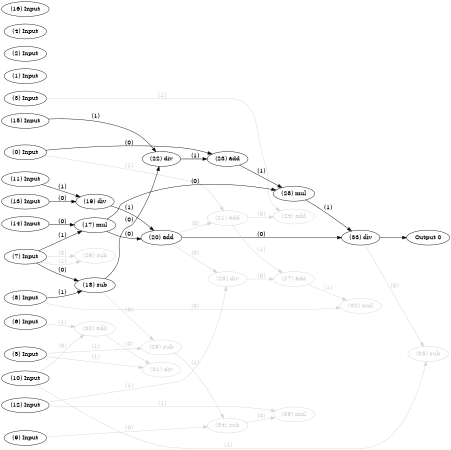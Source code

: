 digraph NeuralNetwork {
rankdir=LR;
size="4,3";
center = true;
node0 [label="(0) Input", color=black, labelfontcolor=black, fontcolor=black];
node1 [label="(1) Input", color=black, labelfontcolor=black, fontcolor=black];
node2 [label="(2) Input", color=black, labelfontcolor=black, fontcolor=black];
node3 [label="(3) Input", color=black, labelfontcolor=black, fontcolor=black];
node4 [label="(4) Input", color=black, labelfontcolor=black, fontcolor=black];
node5 [label="(5) Input", color=black, labelfontcolor=black, fontcolor=black];
node6 [label="(6) Input", color=black, labelfontcolor=black, fontcolor=black];
node7 [label="(7) Input", color=black, labelfontcolor=black, fontcolor=black];
node8 [label="(8) Input", color=black, labelfontcolor=black, fontcolor=black];
node9 [label="(9) Input", color=black, labelfontcolor=black, fontcolor=black];
node10 [label="(10) Input", color=black, labelfontcolor=black, fontcolor=black];
node11 [label="(11) Input", color=black, labelfontcolor=black, fontcolor=black];
node12 [label="(12) Input", color=black, labelfontcolor=black, fontcolor=black];
node13 [label="(13) Input", color=black, labelfontcolor=black, fontcolor=black];
node14 [label="(14) Input", color=black, labelfontcolor=black, fontcolor=black];
node15 [label="(15) Input", color=black, labelfontcolor=black, fontcolor=black];
node16 [label="(16) Input", color=black, labelfontcolor=black, fontcolor=black];
node17 [label="(17) mul", color=black, labelfontcolor=black, fontcolor=black];
node14 -> node17 [label=" (0)", labelfontcolor=black, fontcolor=black, bold=true, color=black];
node7 -> node17 [label=" (1)", labelfontcolor=black, fontcolor=black, bold=true, color=black];
node18 [label="(18) sub", color=black, labelfontcolor=black, fontcolor=black];
node7 -> node18 [label=" (0)", labelfontcolor=black, fontcolor=black, bold=true, color=black];
node8 -> node18 [label=" (1)", labelfontcolor=black, fontcolor=black, bold=true, color=black];
node19 [label="(19) div", color=black, labelfontcolor=black, fontcolor=black];
node13 -> node19 [label=" (0)", labelfontcolor=black, fontcolor=black, bold=true, color=black];
node11 -> node19 [label=" (1)", labelfontcolor=black, fontcolor=black, bold=true, color=black];
node20 [label="(20) add", color=black, labelfontcolor=black, fontcolor=black];
node17 -> node20 [label=" (0)", labelfontcolor=black, fontcolor=black, bold=true, color=black];
node19 -> node20 [label=" (1)", labelfontcolor=black, fontcolor=black, bold=true, color=black];
node21 [label="(21) add", color=lightgrey, labelfontcolor=lightgrey, fontcolor=lightgrey];
node20 -> node21 [label=" (0)", labelfontcolor=lightgrey, fontcolor=lightgrey, bold=true, color=lightgrey];
node0 -> node21 [label=" (1)", labelfontcolor=lightgrey, fontcolor=lightgrey, bold=true, color=lightgrey];
node22 [label="(22) div", color=black, labelfontcolor=black, fontcolor=black];
node18 -> node22 [label=" (0)", labelfontcolor=black, fontcolor=black, bold=true, color=black];
node15 -> node22 [label=" (1)", labelfontcolor=black, fontcolor=black, bold=true, color=black];
node23 [label="(23) add", color=black, labelfontcolor=black, fontcolor=black];
node0 -> node23 [label=" (0)", labelfontcolor=black, fontcolor=black, bold=true, color=black];
node22 -> node23 [label=" (1)", labelfontcolor=black, fontcolor=black, bold=true, color=black];
node24 [label="(24) add", color=lightgrey, labelfontcolor=lightgrey, fontcolor=lightgrey];
node21 -> node24 [label=" (0)", labelfontcolor=lightgrey, fontcolor=lightgrey, bold=true, color=lightgrey];
node3 -> node24 [label=" (1)", labelfontcolor=lightgrey, fontcolor=lightgrey, bold=true, color=lightgrey];
node25 [label="(25) div", color=lightgrey, labelfontcolor=lightgrey, fontcolor=lightgrey];
node20 -> node25 [label=" (0)", labelfontcolor=lightgrey, fontcolor=lightgrey, bold=true, color=lightgrey];
node12 -> node25 [label=" (1)", labelfontcolor=lightgrey, fontcolor=lightgrey, bold=true, color=lightgrey];
node26 [label="(26) sub", color=lightgrey, labelfontcolor=lightgrey, fontcolor=lightgrey];
node18 -> node26 [label=" (0)", labelfontcolor=lightgrey, fontcolor=lightgrey, bold=true, color=lightgrey];
node5 -> node26 [label=" (1)", labelfontcolor=lightgrey, fontcolor=lightgrey, bold=true, color=lightgrey];
node27 [label="(27) add", color=lightgrey, labelfontcolor=lightgrey, fontcolor=lightgrey];
node25 -> node27 [label=" (0)", labelfontcolor=lightgrey, fontcolor=lightgrey, bold=true, color=lightgrey];
node21 -> node27 [label=" (1)", labelfontcolor=lightgrey, fontcolor=lightgrey, bold=true, color=lightgrey];
node28 [label="(28) mul", color=black, labelfontcolor=black, fontcolor=black];
node17 -> node28 [label=" (0)", labelfontcolor=black, fontcolor=black, bold=true, color=black];
node23 -> node28 [label=" (1)", labelfontcolor=black, fontcolor=black, bold=true, color=black];
node29 [label="(29) sub", color=lightgrey, labelfontcolor=lightgrey, fontcolor=lightgrey];
node7 -> node29 [label=" (0)", labelfontcolor=lightgrey, fontcolor=lightgrey, bold=true, color=lightgrey];
node7 -> node29 [label=" (1)", labelfontcolor=lightgrey, fontcolor=lightgrey, bold=true, color=lightgrey];
node30 [label="(30) add", color=lightgrey, labelfontcolor=lightgrey, fontcolor=lightgrey];
node10 -> node30 [label=" (0)", labelfontcolor=lightgrey, fontcolor=lightgrey, bold=true, color=lightgrey];
node6 -> node30 [label=" (1)", labelfontcolor=lightgrey, fontcolor=lightgrey, bold=true, color=lightgrey];
node31 [label="(31) div", color=lightgrey, labelfontcolor=lightgrey, fontcolor=lightgrey];
node30 -> node31 [label=" (0)", labelfontcolor=lightgrey, fontcolor=lightgrey, bold=true, color=lightgrey];
node5 -> node31 [label=" (1)", labelfontcolor=lightgrey, fontcolor=lightgrey, bold=true, color=lightgrey];
node32 [label="(32) mul", color=lightgrey, labelfontcolor=lightgrey, fontcolor=lightgrey];
node8 -> node32 [label=" (0)", labelfontcolor=lightgrey, fontcolor=lightgrey, bold=true, color=lightgrey];
node27 -> node32 [label=" (1)", labelfontcolor=lightgrey, fontcolor=lightgrey, bold=true, color=lightgrey];
node33 [label="(33) div", color=black, labelfontcolor=black, fontcolor=black];
node20 -> node33 [label=" (0)", labelfontcolor=black, fontcolor=black, bold=true, color=black];
node28 -> node33 [label=" (1)", labelfontcolor=black, fontcolor=black, bold=true, color=black];
node34 [label="(34) sub", color=lightgrey, labelfontcolor=lightgrey, fontcolor=lightgrey];
node9 -> node34 [label=" (0)", labelfontcolor=lightgrey, fontcolor=lightgrey, bold=true, color=lightgrey];
node26 -> node34 [label=" (1)", labelfontcolor=lightgrey, fontcolor=lightgrey, bold=true, color=lightgrey];
node35 [label="(35) sub", color=lightgrey, labelfontcolor=lightgrey, fontcolor=lightgrey];
node33 -> node35 [label=" (0)", labelfontcolor=lightgrey, fontcolor=lightgrey, bold=true, color=lightgrey];
node10 -> node35 [label=" (1)", labelfontcolor=lightgrey, fontcolor=lightgrey, bold=true, color=lightgrey];
node36 [label="(36) mul", color=lightgrey, labelfontcolor=lightgrey, fontcolor=lightgrey];
node34 -> node36 [label=" (0)", labelfontcolor=lightgrey, fontcolor=lightgrey, bold=true, color=lightgrey];
node12 -> node36 [label=" (1)", labelfontcolor=lightgrey, fontcolor=lightgrey, bold=true, color=lightgrey];
node37 [label="Output 0", color=black, labelfontcolor=black, fontcolor=black];
node33 -> node37 [labelfontcolor=black, fontcolor=black, bold=true, color=black];
{ rank = source; "node0"; "node1"; "node2"; "node3"; "node4"; "node5"; "node6"; "node7"; "node8"; "node9"; "node10"; "node11"; "node12"; "node13"; "node14"; "node15"; "node16"; }
{ rank = max;"node37"; }
}